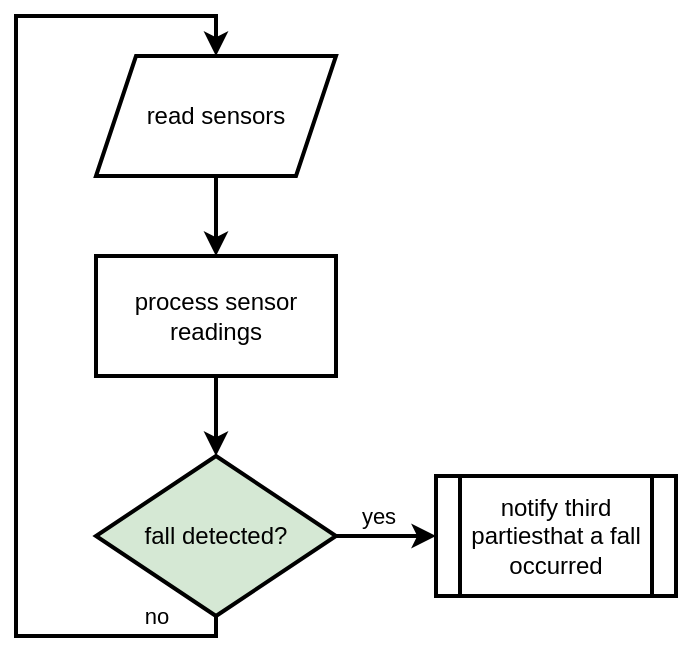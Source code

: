 <mxfile version="24.0.8" type="device">
  <diagram name="Pagina-1" id="DJwRI7k1R7Xp09aRd1na">
    <mxGraphModel dx="989" dy="1689" grid="1" gridSize="10" guides="1" tooltips="1" connect="1" arrows="1" fold="1" page="1" pageScale="1" pageWidth="827" pageHeight="1169" math="0" shadow="0">
      <root>
        <mxCell id="0" />
        <mxCell id="1" parent="0" />
        <mxCell id="icR4zxKfLthtvKAayx7L-7" value="" style="edgeStyle=orthogonalEdgeStyle;rounded=0;orthogonalLoop=1;jettySize=auto;html=1;strokeWidth=2;" edge="1" parent="1" source="icR4zxKfLthtvKAayx7L-1" target="icR4zxKfLthtvKAayx7L-6">
          <mxGeometry relative="1" as="geometry" />
        </mxCell>
        <mxCell id="icR4zxKfLthtvKAayx7L-1" value="process sensor readings" style="rounded=0;whiteSpace=wrap;html=1;strokeWidth=2;" vertex="1" parent="1">
          <mxGeometry x="280" y="120" width="120" height="60" as="geometry" />
        </mxCell>
        <mxCell id="icR4zxKfLthtvKAayx7L-4" style="edgeStyle=orthogonalEdgeStyle;rounded=0;orthogonalLoop=1;jettySize=auto;html=1;entryX=0.5;entryY=0;entryDx=0;entryDy=0;strokeWidth=2;" edge="1" parent="1" source="icR4zxKfLthtvKAayx7L-3" target="icR4zxKfLthtvKAayx7L-1">
          <mxGeometry relative="1" as="geometry" />
        </mxCell>
        <mxCell id="icR4zxKfLthtvKAayx7L-3" value="read sensors" style="shape=parallelogram;perimeter=parallelogramPerimeter;whiteSpace=wrap;html=1;fixedSize=1;strokeWidth=2;" vertex="1" parent="1">
          <mxGeometry x="280" y="20" width="120" height="60" as="geometry" />
        </mxCell>
        <mxCell id="icR4zxKfLthtvKAayx7L-8" style="edgeStyle=orthogonalEdgeStyle;rounded=0;orthogonalLoop=1;jettySize=auto;html=1;strokeWidth=2;" edge="1" parent="1" source="icR4zxKfLthtvKAayx7L-6">
          <mxGeometry relative="1" as="geometry">
            <mxPoint x="450.0" y="260" as="targetPoint" />
          </mxGeometry>
        </mxCell>
        <mxCell id="icR4zxKfLthtvKAayx7L-10" value="yes" style="edgeLabel;html=1;align=center;verticalAlign=middle;resizable=0;points=[];" vertex="1" connectable="0" parent="icR4zxKfLthtvKAayx7L-8">
          <mxGeometry x="-0.182" y="-2" relative="1" as="geometry">
            <mxPoint y="-12" as="offset" />
          </mxGeometry>
        </mxCell>
        <mxCell id="icR4zxKfLthtvKAayx7L-9" style="edgeStyle=orthogonalEdgeStyle;rounded=0;orthogonalLoop=1;jettySize=auto;html=1;strokeWidth=2;entryX=0.5;entryY=0;entryDx=0;entryDy=0;" edge="1" parent="1" source="icR4zxKfLthtvKAayx7L-6" target="icR4zxKfLthtvKAayx7L-3">
          <mxGeometry relative="1" as="geometry">
            <mxPoint x="340" y="360" as="targetPoint" />
            <Array as="points">
              <mxPoint x="340" y="310" />
              <mxPoint x="240" y="310" />
              <mxPoint x="240" />
              <mxPoint x="340" />
            </Array>
          </mxGeometry>
        </mxCell>
        <mxCell id="icR4zxKfLthtvKAayx7L-11" value="no" style="edgeLabel;html=1;align=center;verticalAlign=middle;resizable=0;points=[];" vertex="1" connectable="0" parent="icR4zxKfLthtvKAayx7L-9">
          <mxGeometry x="-0.133" relative="1" as="geometry">
            <mxPoint x="70" y="114" as="offset" />
          </mxGeometry>
        </mxCell>
        <mxCell id="icR4zxKfLthtvKAayx7L-6" value="fall detected?" style="rhombus;whiteSpace=wrap;html=1;strokeWidth=2;fillColor=#d5e8d4;strokeColor=default;" vertex="1" parent="1">
          <mxGeometry x="280" y="220" width="120" height="80" as="geometry" />
        </mxCell>
        <mxCell id="icR4zxKfLthtvKAayx7L-12" value="notify third partiesthat a fall occurred" style="shape=process;whiteSpace=wrap;html=1;backgroundOutline=1;strokeWidth=2;" vertex="1" parent="1">
          <mxGeometry x="450" y="230" width="120" height="60" as="geometry" />
        </mxCell>
      </root>
    </mxGraphModel>
  </diagram>
</mxfile>
